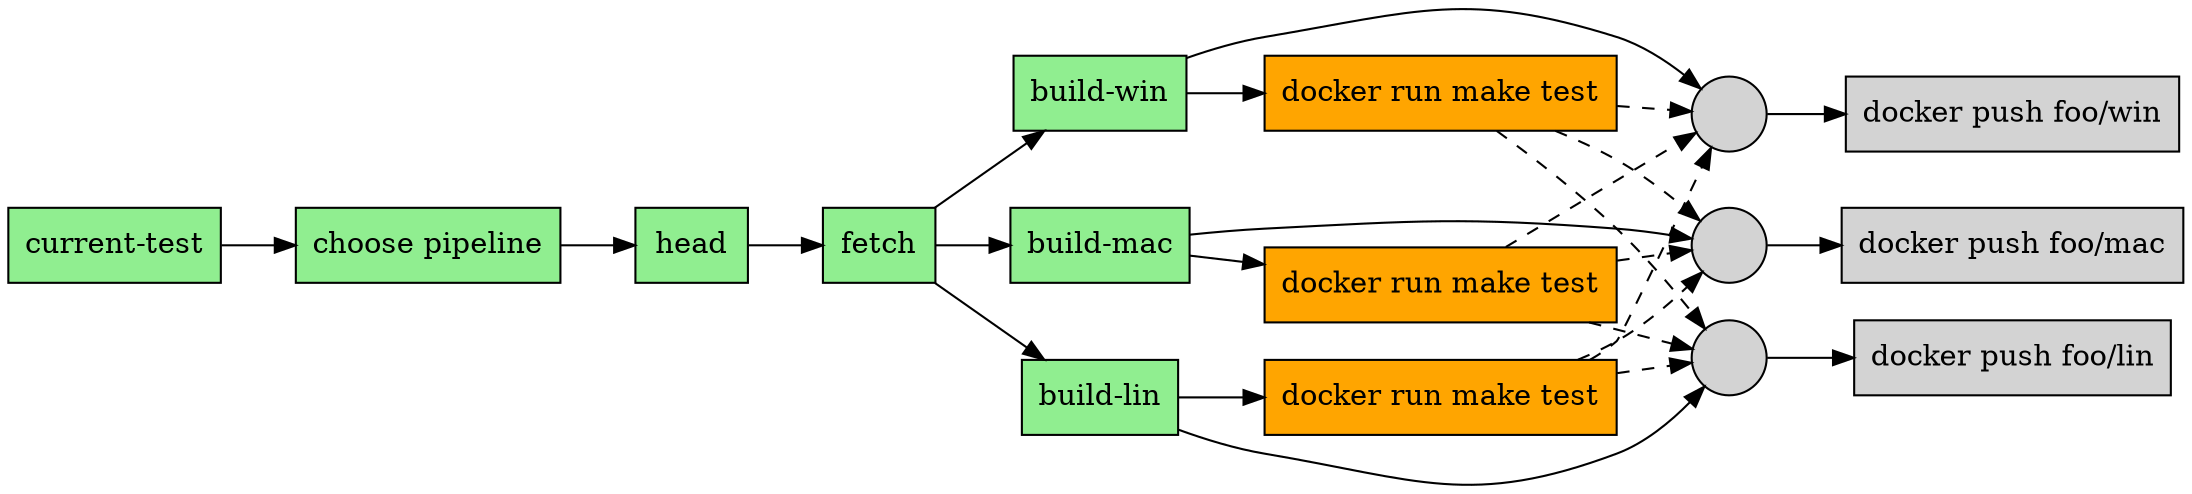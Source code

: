 digraph pipeline {
  node [shape="box"]
  rankdir=LR
  n2 [label="current-test",fillcolor="#90ee90",style="filled"]
  n1 [label="choose pipeline",fillcolor="#90ee90",style="filled"]
  n11 [label="head",fillcolor="#90ee90",style="filled"]
  n10 [label="fetch",fillcolor="#90ee90",style="filled"]
  n9 [label="build-win",fillcolor="#90ee90",style="filled"]
  n8 [label="docker run make test",fillcolor="#ffa500",style="filled"]
  n13 [label="build-mac",fillcolor="#90ee90",style="filled"]
  n12 [label="docker run make test",fillcolor="#ffa500",style="filled"]
  n15 [label="build-lin",fillcolor="#90ee90",style="filled"]
  n14 [label="docker run make test",fillcolor="#ffa500",style="filled"]
  n5 [label="",fillcolor="#d3d3d3",style="filled",shape="circle"]
  n4 [label="docker push foo/win",fillcolor="#d3d3d3",style="filled"]
  n17 [label="",fillcolor="#d3d3d3",style="filled",shape="circle"]
  n16 [label="docker push foo/mac",fillcolor="#d3d3d3",style="filled"]
  n19 [label="",fillcolor="#d3d3d3",style="filled",shape="circle"]
  n18 [label="docker push foo/lin",fillcolor="#d3d3d3",style="filled"]
  n19 -> n18
  n15 -> n19
  n14 -> n19 [style="dashed"]
  n12 -> n19 [style="dashed"]
  n8 -> n19 [style="dashed"]
  n17 -> n16
  n13 -> n17
  n14 -> n17 [style="dashed"]
  n12 -> n17 [style="dashed"]
  n8 -> n17 [style="dashed"]
  n5 -> n4
  n9 -> n5
  n14 -> n5 [style="dashed"]
  n12 -> n5 [style="dashed"]
  n8 -> n5 [style="dashed"]
  n15 -> n14
  n10 -> n15
  n13 -> n12
  n10 -> n13
  n9 -> n8
  n10 -> n9
  n11 -> n10
  n1 -> n11
  n2 -> n1
  }
